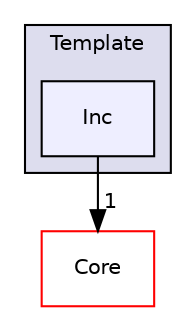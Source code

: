 digraph "/home/developer/mtrain-firmware/external/middleware/STM32_USB_Device_Library/Class/Template/Inc" {
  compound=true
  node [ fontsize="10", fontname="Helvetica"];
  edge [ labelfontsize="10", labelfontname="Helvetica"];
  subgraph clusterdir_ea68d21bba23a531ef493cc0482780a7 {
    graph [ bgcolor="#ddddee", pencolor="black", label="Template" fontname="Helvetica", fontsize="10", URL="dir_ea68d21bba23a531ef493cc0482780a7.html"]
  dir_d55340883525f3871820d0ca33450e0b [shape=box, label="Inc", style="filled", fillcolor="#eeeeff", pencolor="black", URL="dir_d55340883525f3871820d0ca33450e0b.html"];
  }
  dir_19e504b8294315d876b43ba053bc3f8f [shape=box label="Core" fillcolor="white" style="filled" color="red" URL="dir_19e504b8294315d876b43ba053bc3f8f.html"];
  dir_d55340883525f3871820d0ca33450e0b->dir_19e504b8294315d876b43ba053bc3f8f [headlabel="1", labeldistance=1.5 headhref="dir_000074_000076.html"];
}
